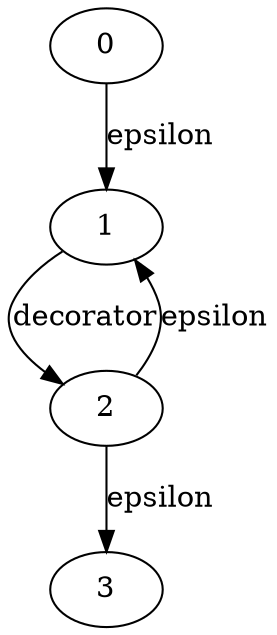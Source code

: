 
digraph decorators {
  0->1[label=epsilon]
  1->2[label=decorator]
  2->1[label=epsilon]
  2->3[label=epsilon]
}
